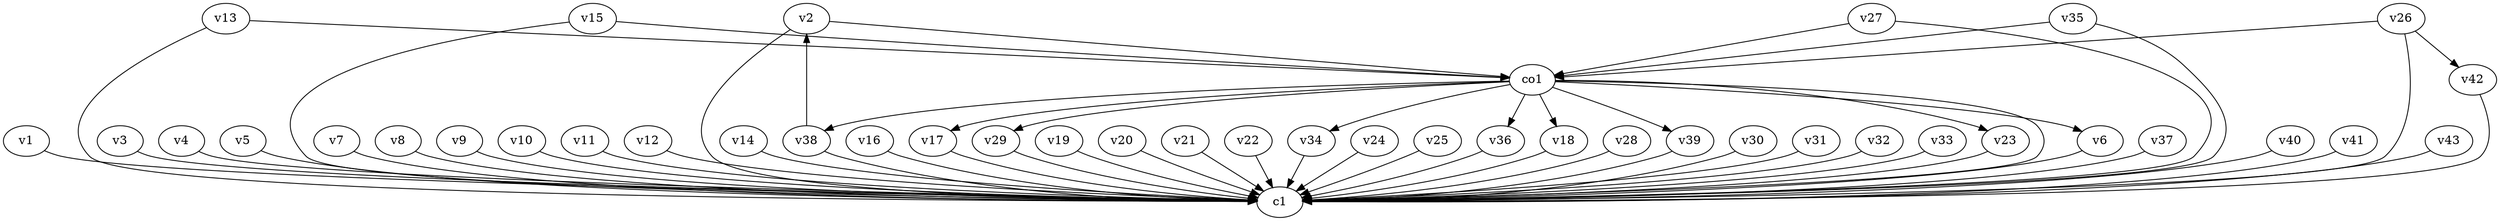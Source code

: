 strict digraph  {
c1;
v1;
v2;
v3;
v4;
v5;
v6;
v7;
v8;
v9;
v10;
v11;
v12;
v13;
v14;
v15;
v16;
v17;
v18;
v19;
v20;
v21;
v22;
v23;
v24;
v25;
v26;
v27;
v28;
v29;
v30;
v31;
v32;
v33;
v34;
v35;
v36;
v37;
v38;
v39;
v40;
v41;
v42;
v43;
co1;
v1 -> c1  [weight=1];
v2 -> c1  [weight=1];
v2 -> co1  [weight=1];
v3 -> c1  [weight=1];
v4 -> c1  [weight=1];
v5 -> c1  [weight=1];
v6 -> c1  [weight=1];
v7 -> c1  [weight=1];
v8 -> c1  [weight=1];
v9 -> c1  [weight=1];
v10 -> c1  [weight=1];
v11 -> c1  [weight=1];
v12 -> c1  [weight=1];
v13 -> c1  [weight=1];
v13 -> co1  [weight=1];
v14 -> c1  [weight=1];
v15 -> c1  [weight=1];
v15 -> co1  [weight=1];
v16 -> c1  [weight=1];
v17 -> c1  [weight=1];
v18 -> c1  [weight=1];
v19 -> c1  [weight=1];
v20 -> c1  [weight=1];
v21 -> c1  [weight=1];
v22 -> c1  [weight=1];
v23 -> c1  [weight=1];
v24 -> c1  [weight=1];
v25 -> c1  [weight=1];
v26 -> c1  [weight=1];
v26 -> co1  [weight=1];
v26 -> v42  [weight=1];
v27 -> c1  [weight=1];
v27 -> co1  [weight=1];
v28 -> c1  [weight=1];
v29 -> c1  [weight=1];
v30 -> c1  [weight=1];
v31 -> c1  [weight=1];
v32 -> c1  [weight=1];
v33 -> c1  [weight=1];
v34 -> c1  [weight=1];
v35 -> c1  [weight=1];
v35 -> co1  [weight=1];
v36 -> c1  [weight=1];
v37 -> c1  [weight=1];
v38 -> c1  [weight=1];
v38 -> v2  [weight=1];
v39 -> c1  [weight=1];
v40 -> c1  [weight=1];
v41 -> c1  [weight=1];
v42 -> c1  [weight=1];
v43 -> c1  [weight=1];
co1 -> c1  [weight=1];
co1 -> v39  [weight=1];
co1 -> v17  [weight=1];
co1 -> v23  [weight=1];
co1 -> v34  [weight=1];
co1 -> v18  [weight=1];
co1 -> v6  [weight=1];
co1 -> v29  [weight=1];
co1 -> v36  [weight=1];
co1 -> v38  [weight=1];
}
